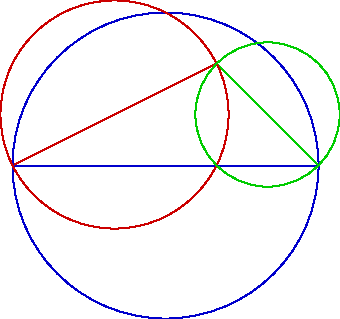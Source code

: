 size(6cm,0);

//Return Circle AB diameter
path circle(pair A, pair B)
{
  return shift(midpoint(A--B))*scale(abs(A-B)/2)*unitcircle;
}

pair A=(0,0), B=(3,0), C=(2,1);

draw(A--B,.8blue);
draw(A--C,.8red);
draw(B--C,.8green);
draw(circle(A,B),.8blue);
draw(circle(A,C),.8red);
draw(circle(B,C),.8green);
